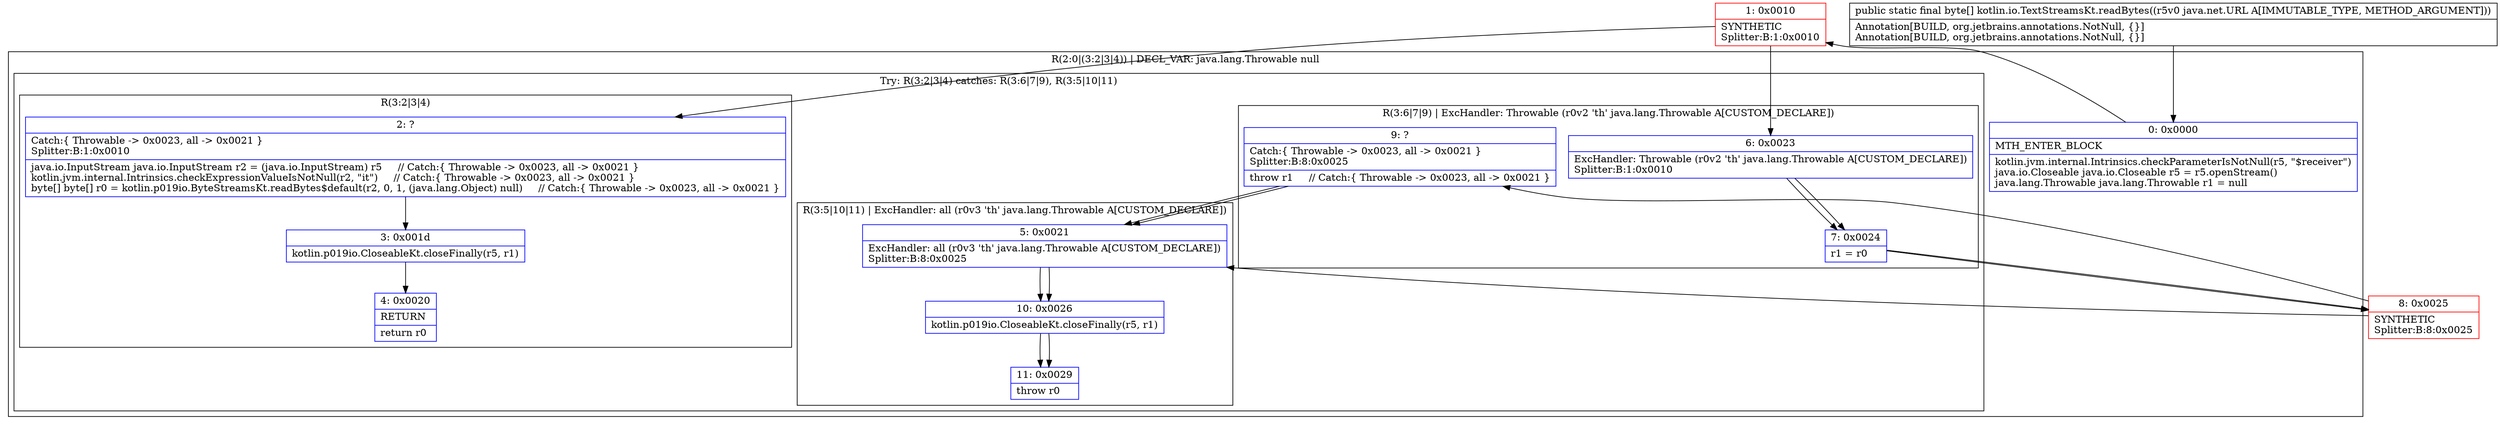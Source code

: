 digraph "CFG forkotlin.io.TextStreamsKt.readBytes(Ljava\/net\/URL;)[B" {
subgraph cluster_Region_610753548 {
label = "R(2:0|(3:2|3|4)) | DECL_VAR: java.lang.Throwable null\l";
node [shape=record,color=blue];
Node_0 [shape=record,label="{0\:\ 0x0000|MTH_ENTER_BLOCK\l|kotlin.jvm.internal.Intrinsics.checkParameterIsNotNull(r5, \"$receiver\")\ljava.io.Closeable java.io.Closeable r5 = r5.openStream()\ljava.lang.Throwable java.lang.Throwable r1 = null\l}"];
subgraph cluster_TryCatchRegion_1382233921 {
label = "Try: R(3:2|3|4) catches: R(3:6|7|9), R(3:5|10|11)";
node [shape=record,color=blue];
subgraph cluster_Region_1326591249 {
label = "R(3:2|3|4)";
node [shape=record,color=blue];
Node_2 [shape=record,label="{2\:\ ?|Catch:\{ Throwable \-\> 0x0023, all \-\> 0x0021 \}\lSplitter:B:1:0x0010\l|java.io.InputStream java.io.InputStream r2 = (java.io.InputStream) r5     \/\/ Catch:\{ Throwable \-\> 0x0023, all \-\> 0x0021 \}\lkotlin.jvm.internal.Intrinsics.checkExpressionValueIsNotNull(r2, \"it\")     \/\/ Catch:\{ Throwable \-\> 0x0023, all \-\> 0x0021 \}\lbyte[] byte[] r0 = kotlin.p019io.ByteStreamsKt.readBytes$default(r2, 0, 1, (java.lang.Object) null)     \/\/ Catch:\{ Throwable \-\> 0x0023, all \-\> 0x0021 \}\l}"];
Node_3 [shape=record,label="{3\:\ 0x001d|kotlin.p019io.CloseableKt.closeFinally(r5, r1)\l}"];
Node_4 [shape=record,label="{4\:\ 0x0020|RETURN\l|return r0\l}"];
}
subgraph cluster_Region_2119101590 {
label = "R(3:6|7|9) | ExcHandler: Throwable (r0v2 'th' java.lang.Throwable A[CUSTOM_DECLARE])\l";
node [shape=record,color=blue];
Node_6 [shape=record,label="{6\:\ 0x0023|ExcHandler: Throwable (r0v2 'th' java.lang.Throwable A[CUSTOM_DECLARE])\lSplitter:B:1:0x0010\l}"];
Node_7 [shape=record,label="{7\:\ 0x0024|r1 = r0\l}"];
Node_9 [shape=record,label="{9\:\ ?|Catch:\{ Throwable \-\> 0x0023, all \-\> 0x0021 \}\lSplitter:B:8:0x0025\l|throw r1     \/\/ Catch:\{ Throwable \-\> 0x0023, all \-\> 0x0021 \}\l}"];
}
subgraph cluster_Region_1353288011 {
label = "R(3:5|10|11) | ExcHandler: all (r0v3 'th' java.lang.Throwable A[CUSTOM_DECLARE])\l";
node [shape=record,color=blue];
Node_5 [shape=record,label="{5\:\ 0x0021|ExcHandler: all (r0v3 'th' java.lang.Throwable A[CUSTOM_DECLARE])\lSplitter:B:8:0x0025\l}"];
Node_10 [shape=record,label="{10\:\ 0x0026|kotlin.p019io.CloseableKt.closeFinally(r5, r1)\l}"];
Node_11 [shape=record,label="{11\:\ 0x0029|throw r0\l}"];
}
}
}
subgraph cluster_Region_2119101590 {
label = "R(3:6|7|9) | ExcHandler: Throwable (r0v2 'th' java.lang.Throwable A[CUSTOM_DECLARE])\l";
node [shape=record,color=blue];
Node_6 [shape=record,label="{6\:\ 0x0023|ExcHandler: Throwable (r0v2 'th' java.lang.Throwable A[CUSTOM_DECLARE])\lSplitter:B:1:0x0010\l}"];
Node_7 [shape=record,label="{7\:\ 0x0024|r1 = r0\l}"];
Node_9 [shape=record,label="{9\:\ ?|Catch:\{ Throwable \-\> 0x0023, all \-\> 0x0021 \}\lSplitter:B:8:0x0025\l|throw r1     \/\/ Catch:\{ Throwable \-\> 0x0023, all \-\> 0x0021 \}\l}"];
}
subgraph cluster_Region_1353288011 {
label = "R(3:5|10|11) | ExcHandler: all (r0v3 'th' java.lang.Throwable A[CUSTOM_DECLARE])\l";
node [shape=record,color=blue];
Node_5 [shape=record,label="{5\:\ 0x0021|ExcHandler: all (r0v3 'th' java.lang.Throwable A[CUSTOM_DECLARE])\lSplitter:B:8:0x0025\l}"];
Node_10 [shape=record,label="{10\:\ 0x0026|kotlin.p019io.CloseableKt.closeFinally(r5, r1)\l}"];
Node_11 [shape=record,label="{11\:\ 0x0029|throw r0\l}"];
}
Node_1 [shape=record,color=red,label="{1\:\ 0x0010|SYNTHETIC\lSplitter:B:1:0x0010\l}"];
Node_8 [shape=record,color=red,label="{8\:\ 0x0025|SYNTHETIC\lSplitter:B:8:0x0025\l}"];
MethodNode[shape=record,label="{public static final byte[] kotlin.io.TextStreamsKt.readBytes((r5v0 java.net.URL A[IMMUTABLE_TYPE, METHOD_ARGUMENT]))  | Annotation[BUILD, org.jetbrains.annotations.NotNull, \{\}]\lAnnotation[BUILD, org.jetbrains.annotations.NotNull, \{\}]\l}"];
MethodNode -> Node_0;
Node_0 -> Node_1;
Node_2 -> Node_3;
Node_3 -> Node_4;
Node_6 -> Node_7;
Node_7 -> Node_8;
Node_9 -> Node_5;
Node_5 -> Node_10;
Node_10 -> Node_11;
Node_6 -> Node_7;
Node_7 -> Node_8;
Node_9 -> Node_5;
Node_5 -> Node_10;
Node_10 -> Node_11;
Node_1 -> Node_2;
Node_1 -> Node_6;
Node_8 -> Node_9;
Node_8 -> Node_5;
}

